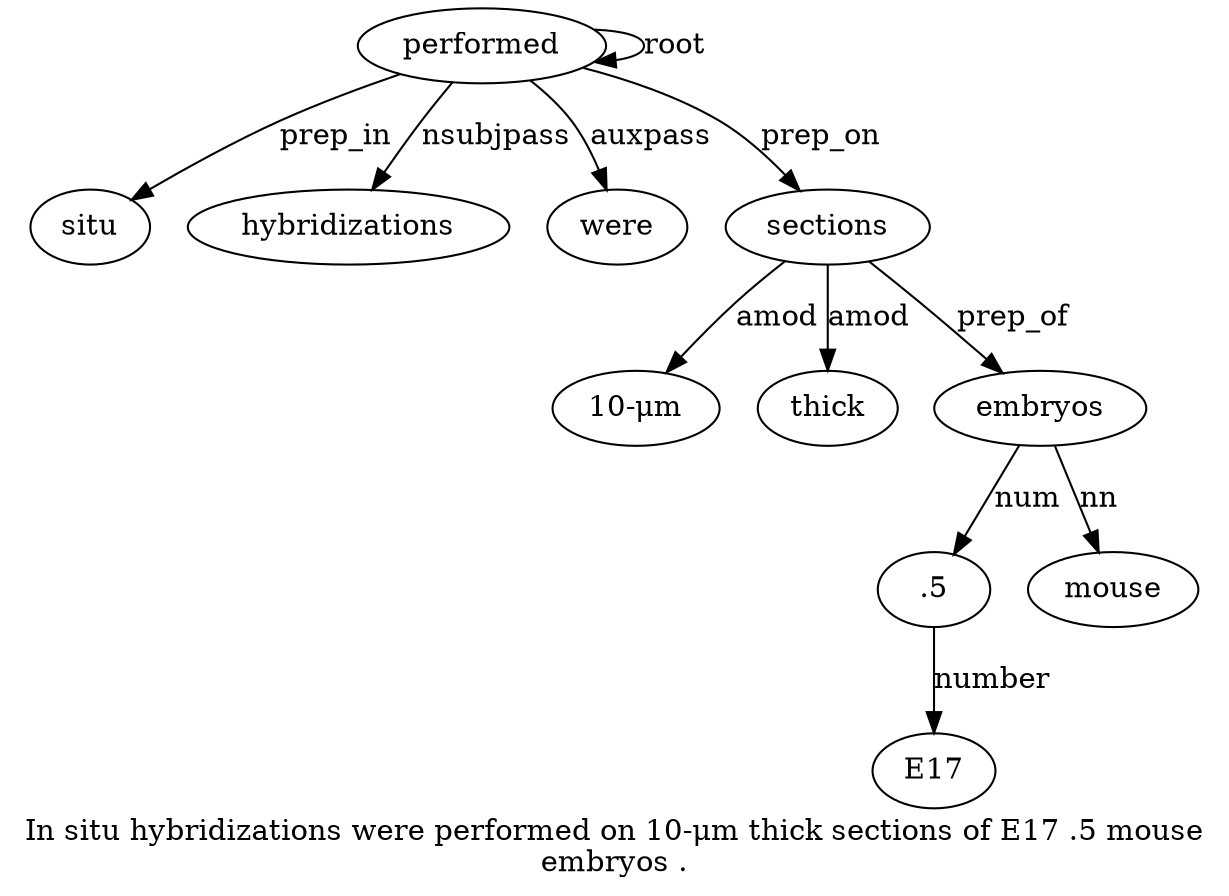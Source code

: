 digraph "In situ hybridizations were performed on 10-μm thick sections of E17 .5 mouse embryos ." {
label="In situ hybridizations were performed on 10-μm thick sections of E17 .5 mouse
embryos .";
performed5 [style=filled, fillcolor=white, label=performed];
situ2 [style=filled, fillcolor=white, label=situ];
performed5 -> situ2  [label=prep_in];
hybridizations3 [style=filled, fillcolor=white, label=hybridizations];
performed5 -> hybridizations3  [label=nsubjpass];
were4 [style=filled, fillcolor=white, label=were];
performed5 -> were4  [label=auxpass];
performed5 -> performed5  [label=root];
sections9 [style=filled, fillcolor=white, label=sections];
"10-μm7" [style=filled, fillcolor=white, label="10-μm"];
sections9 -> "10-μm7"  [label=amod];
thick8 [style=filled, fillcolor=white, label=thick];
sections9 -> thick8  [label=amod];
performed5 -> sections9  [label=prep_on];
".512" [style=filled, fillcolor=white, label=".5"];
E17 [style=filled, fillcolor=white, label=E17];
".512" -> E17  [label=number];
embryos14 [style=filled, fillcolor=white, label=embryos];
embryos14 -> ".512"  [label=num];
mouse13 [style=filled, fillcolor=white, label=mouse];
embryos14 -> mouse13  [label=nn];
sections9 -> embryos14  [label=prep_of];
}
